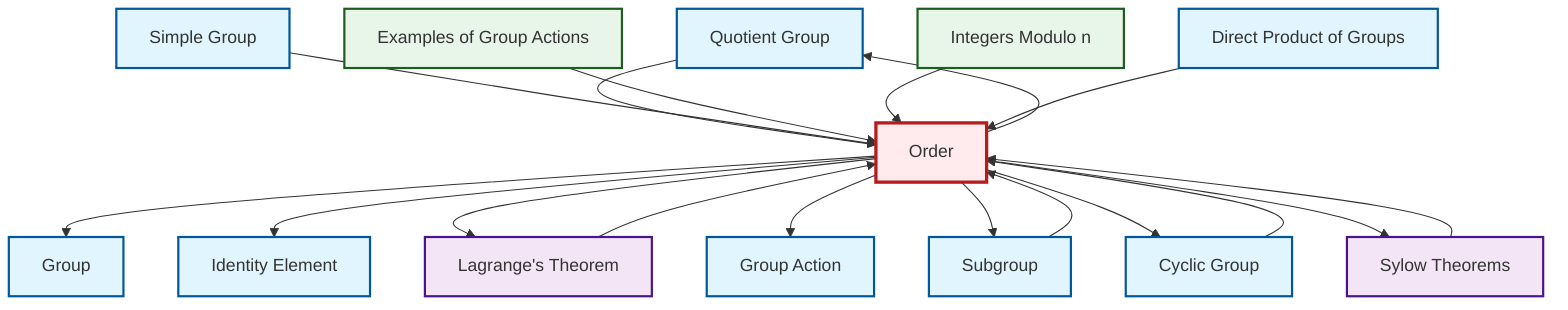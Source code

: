 graph TD
    classDef definition fill:#e1f5fe,stroke:#01579b,stroke-width:2px
    classDef theorem fill:#f3e5f5,stroke:#4a148c,stroke-width:2px
    classDef axiom fill:#fff3e0,stroke:#e65100,stroke-width:2px
    classDef example fill:#e8f5e9,stroke:#1b5e20,stroke-width:2px
    classDef current fill:#ffebee,stroke:#b71c1c,stroke-width:3px
    def-quotient-group["Quotient Group"]:::definition
    thm-sylow["Sylow Theorems"]:::theorem
    def-cyclic-group["Cyclic Group"]:::definition
    def-group["Group"]:::definition
    def-identity-element["Identity Element"]:::definition
    def-group-action["Group Action"]:::definition
    ex-quotient-integers-mod-n["Integers Modulo n"]:::example
    def-direct-product["Direct Product of Groups"]:::definition
    def-subgroup["Subgroup"]:::definition
    ex-group-action-examples["Examples of Group Actions"]:::example
    thm-lagrange["Lagrange's Theorem"]:::theorem
    def-order["Order"]:::definition
    def-simple-group["Simple Group"]:::definition
    def-quotient-group --> def-order
    def-order --> def-group
    thm-sylow --> def-order
    def-simple-group --> def-order
    ex-group-action-examples --> def-order
    def-subgroup --> def-order
    def-order --> def-quotient-group
    def-order --> def-identity-element
    def-order --> thm-lagrange
    ex-quotient-integers-mod-n --> def-order
    def-order --> def-group-action
    thm-lagrange --> def-order
    def-cyclic-group --> def-order
    def-order --> def-subgroup
    def-order --> def-cyclic-group
    def-order --> thm-sylow
    def-direct-product --> def-order
    class def-order current